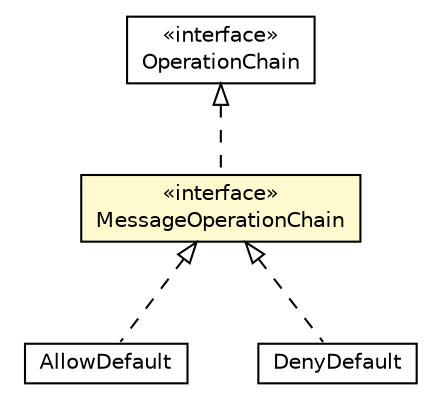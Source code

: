 #!/usr/local/bin/dot
#
# Class diagram 
# Generated by UMLGraph version R5_6-24-gf6e263 (http://www.umlgraph.org/)
#

digraph G {
	edge [fontname="Helvetica",fontsize=10,labelfontname="Helvetica",labelfontsize=10];
	node [fontname="Helvetica",fontsize=10,shape=plaintext];
	nodesep=0.25;
	ranksep=0.5;
	// org.universAAL.ri.gateway.operations.OperationChain
	c5720819 [label=<<table title="org.universAAL.ri.gateway.operations.OperationChain" border="0" cellborder="1" cellspacing="0" cellpadding="2" port="p" href="./OperationChain.html">
		<tr><td><table border="0" cellspacing="0" cellpadding="1">
<tr><td align="center" balign="center"> &#171;interface&#187; </td></tr>
<tr><td align="center" balign="center"> OperationChain </td></tr>
		</table></td></tr>
		</table>>, URL="./OperationChain.html", fontname="Helvetica", fontcolor="black", fontsize=10.0];
	// org.universAAL.ri.gateway.operations.AllowDefault
	c5720821 [label=<<table title="org.universAAL.ri.gateway.operations.AllowDefault" border="0" cellborder="1" cellspacing="0" cellpadding="2" port="p" href="./AllowDefault.html">
		<tr><td><table border="0" cellspacing="0" cellpadding="1">
<tr><td align="center" balign="center"> AllowDefault </td></tr>
		</table></td></tr>
		</table>>, URL="./AllowDefault.html", fontname="Helvetica", fontcolor="black", fontsize=10.0];
	// org.universAAL.ri.gateway.operations.DenyDefault
	c5720822 [label=<<table title="org.universAAL.ri.gateway.operations.DenyDefault" border="0" cellborder="1" cellspacing="0" cellpadding="2" port="p" href="./DenyDefault.html">
		<tr><td><table border="0" cellspacing="0" cellpadding="1">
<tr><td align="center" balign="center"> DenyDefault </td></tr>
		</table></td></tr>
		</table>>, URL="./DenyDefault.html", fontname="Helvetica", fontcolor="black", fontsize=10.0];
	// org.universAAL.ri.gateway.operations.MessageOperationChain
	c5720823 [label=<<table title="org.universAAL.ri.gateway.operations.MessageOperationChain" border="0" cellborder="1" cellspacing="0" cellpadding="2" port="p" bgcolor="lemonChiffon" href="./MessageOperationChain.html">
		<tr><td><table border="0" cellspacing="0" cellpadding="1">
<tr><td align="center" balign="center"> &#171;interface&#187; </td></tr>
<tr><td align="center" balign="center"> MessageOperationChain </td></tr>
		</table></td></tr>
		</table>>, URL="./MessageOperationChain.html", fontname="Helvetica", fontcolor="black", fontsize=10.0];
	//org.universAAL.ri.gateway.operations.AllowDefault implements org.universAAL.ri.gateway.operations.MessageOperationChain
	c5720823:p -> c5720821:p [dir=back,arrowtail=empty,style=dashed];
	//org.universAAL.ri.gateway.operations.DenyDefault implements org.universAAL.ri.gateway.operations.MessageOperationChain
	c5720823:p -> c5720822:p [dir=back,arrowtail=empty,style=dashed];
	//org.universAAL.ri.gateway.operations.MessageOperationChain implements org.universAAL.ri.gateway.operations.OperationChain
	c5720819:p -> c5720823:p [dir=back,arrowtail=empty,style=dashed];
}

